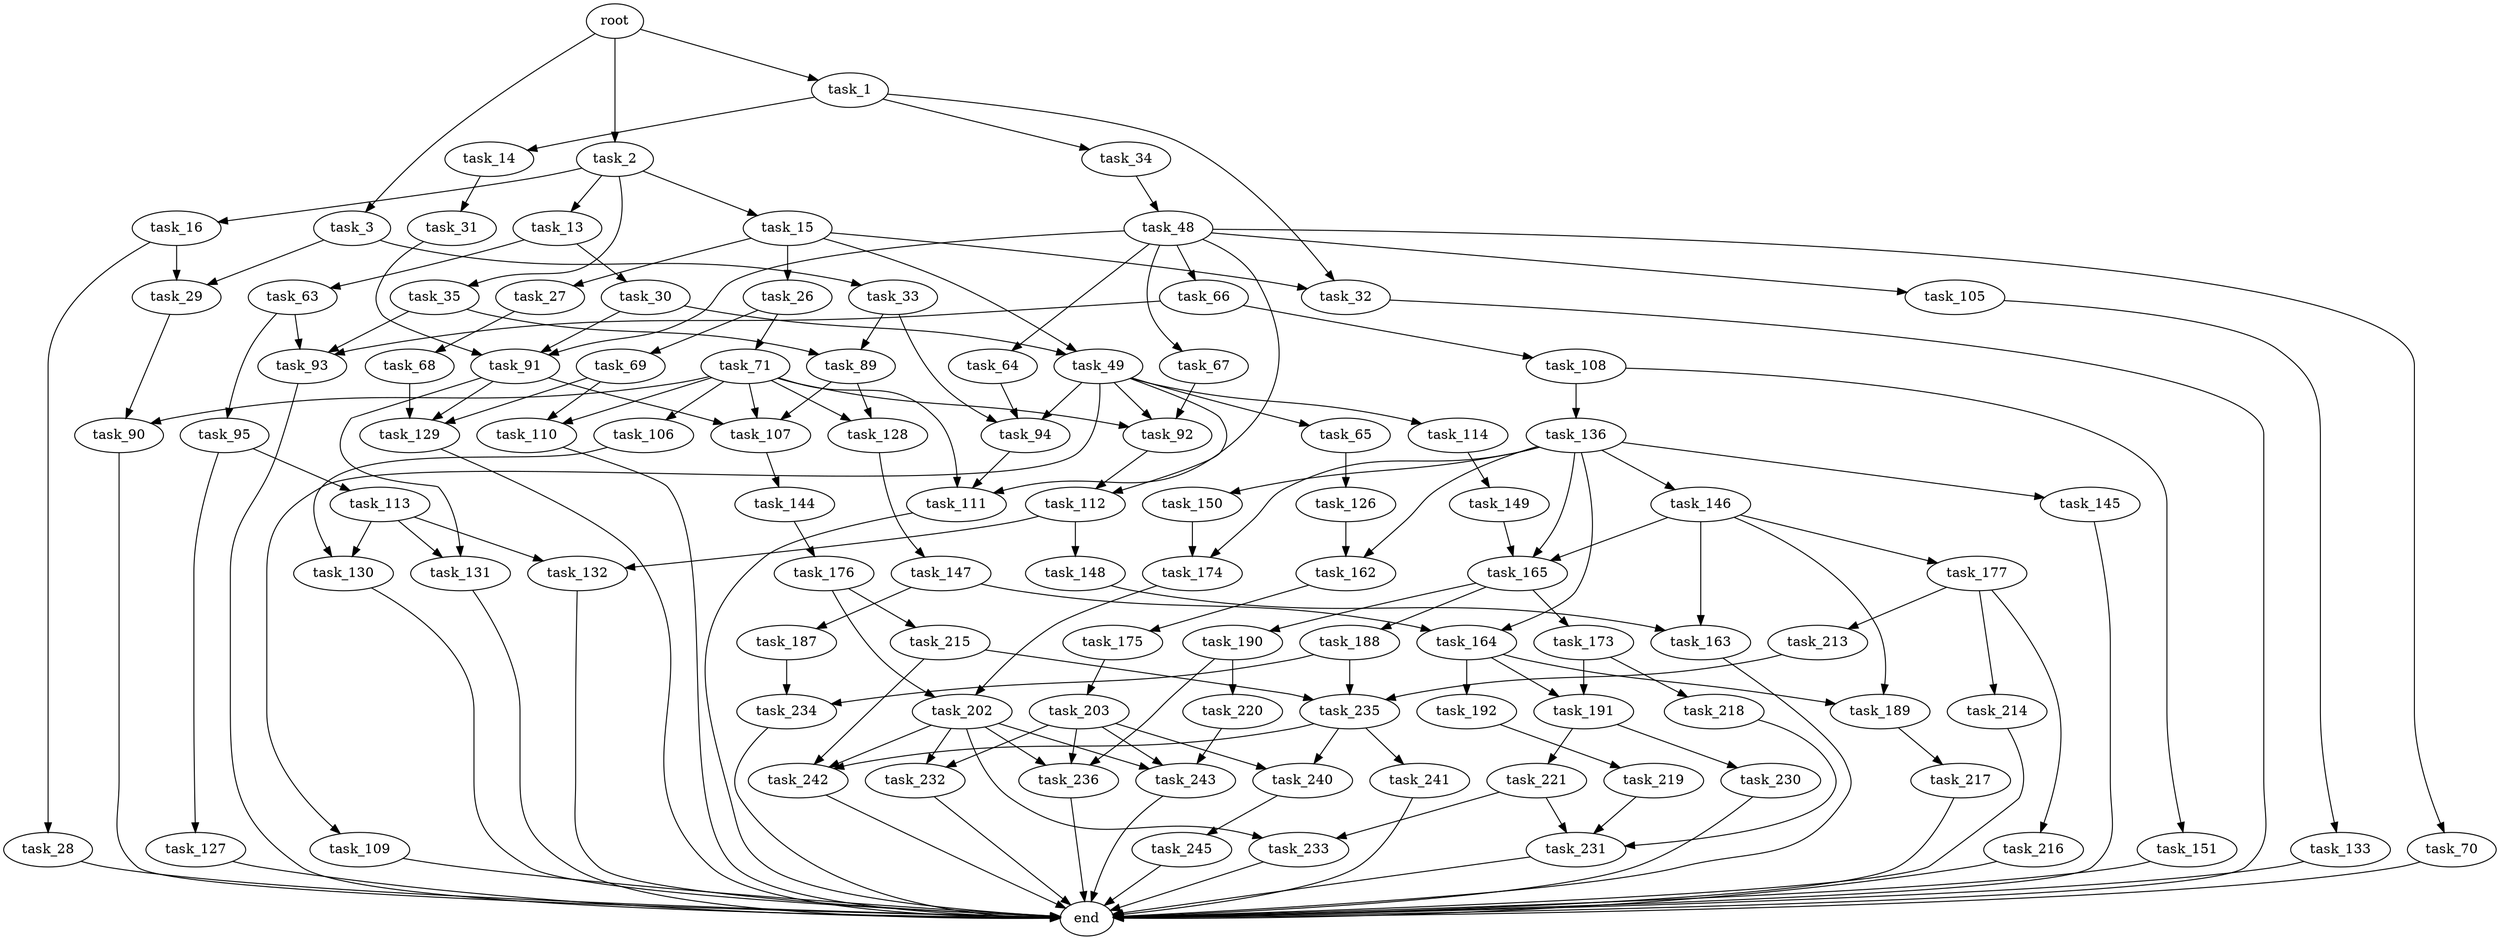 digraph G {
  root [size="0.000000"];
  task_1 [size="40298560077.000000"];
  task_2 [size="8715309661.000000"];
  task_3 [size="782757789696.000000"];
  task_14 [size="134217728000.000000"];
  task_32 [size="508148354440.000000"];
  task_34 [size="642832113640.000000"];
  task_13 [size="231928233984.000000"];
  task_15 [size="231928233984.000000"];
  task_16 [size="8178824178.000000"];
  task_35 [size="1827291012.000000"];
  task_29 [size="782757789696.000000"];
  task_33 [size="3018375260.000000"];
  task_30 [size="51008964788.000000"];
  task_63 [size="98219702304.000000"];
  task_31 [size="550134571785.000000"];
  task_26 [size="291247358881.000000"];
  task_27 [size="28991029248.000000"];
  task_49 [size="1073741824000.000000"];
  task_28 [size="317504213312.000000"];
  task_69 [size="41260055775.000000"];
  task_71 [size="375192127432.000000"];
  task_68 [size="151643220490.000000"];
  end [size="0.000000"];
  task_90 [size="11970588984.000000"];
  task_91 [size="549755813888.000000"];
  task_89 [size="68719476736.000000"];
  task_94 [size="212561144714.000000"];
  task_48 [size="26221231180.000000"];
  task_93 [size="1073741824000.000000"];
  task_64 [size="517365072099.000000"];
  task_66 [size="351695633766.000000"];
  task_67 [size="599396374157.000000"];
  task_70 [size="18760440069.000000"];
  task_105 [size="23648123281.000000"];
  task_111 [size="68719476736.000000"];
  task_65 [size="368293445632.000000"];
  task_92 [size="134217728000.000000"];
  task_109 [size="56170510140.000000"];
  task_112 [size="534803307991.000000"];
  task_114 [size="13150274119.000000"];
  task_95 [size="134217728000.000000"];
  task_126 [size="231928233984.000000"];
  task_108 [size="28991029248.000000"];
  task_129 [size="941621143404.000000"];
  task_110 [size="3242095202.000000"];
  task_106 [size="1073741824000.000000"];
  task_107 [size="9017515086.000000"];
  task_128 [size="178110815794.000000"];
  task_131 [size="26766418628.000000"];
  task_113 [size="782757789696.000000"];
  task_127 [size="2746906124.000000"];
  task_133 [size="368293445632.000000"];
  task_130 [size="782757789696.000000"];
  task_144 [size="95518794403.000000"];
  task_136 [size="1301137720367.000000"];
  task_151 [size="332794647964.000000"];
  task_132 [size="353231469604.000000"];
  task_148 [size="8589934592.000000"];
  task_149 [size="11477924250.000000"];
  task_162 [size="17931525419.000000"];
  task_147 [size="303349253326.000000"];
  task_145 [size="16003542818.000000"];
  task_146 [size="358799630341.000000"];
  task_150 [size="11945616804.000000"];
  task_164 [size="1281646667.000000"];
  task_165 [size="28991029248.000000"];
  task_174 [size="506919768.000000"];
  task_176 [size="549755813888.000000"];
  task_163 [size="8589934592.000000"];
  task_177 [size="1480434472.000000"];
  task_189 [size="379071301226.000000"];
  task_187 [size="7736633076.000000"];
  task_175 [size="120225934210.000000"];
  task_191 [size="368293445632.000000"];
  task_192 [size="4084794991.000000"];
  task_173 [size="8589934592.000000"];
  task_188 [size="3633971456.000000"];
  task_190 [size="11420376146.000000"];
  task_218 [size="873007816148.000000"];
  task_202 [size="6991900421.000000"];
  task_203 [size="782757789696.000000"];
  task_215 [size="950385020.000000"];
  task_213 [size="231928233984.000000"];
  task_214 [size="8367891242.000000"];
  task_216 [size="6230627169.000000"];
  task_234 [size="1356375168445.000000"];
  task_235 [size="782757789696.000000"];
  task_217 [size="54157546579.000000"];
  task_220 [size="549755813888.000000"];
  task_236 [size="9366082656.000000"];
  task_221 [size="239556932628.000000"];
  task_230 [size="165070815146.000000"];
  task_219 [size="368293445632.000000"];
  task_232 [size="42514897681.000000"];
  task_233 [size="79433290800.000000"];
  task_242 [size="231928233984.000000"];
  task_243 [size="521793965160.000000"];
  task_240 [size="1073741824000.000000"];
  task_231 [size="6293043795.000000"];
  task_241 [size="648913467488.000000"];
  task_245 [size="368293445632.000000"];

  root -> task_1 [size="1.000000"];
  root -> task_2 [size="1.000000"];
  root -> task_3 [size="1.000000"];
  task_1 -> task_14 [size="679477248.000000"];
  task_1 -> task_32 [size="679477248.000000"];
  task_1 -> task_34 [size="679477248.000000"];
  task_2 -> task_13 [size="679477248.000000"];
  task_2 -> task_15 [size="679477248.000000"];
  task_2 -> task_16 [size="679477248.000000"];
  task_2 -> task_35 [size="679477248.000000"];
  task_3 -> task_29 [size="679477248.000000"];
  task_3 -> task_33 [size="679477248.000000"];
  task_14 -> task_31 [size="209715200.000000"];
  task_32 -> end [size="1.000000"];
  task_34 -> task_48 [size="838860800.000000"];
  task_13 -> task_30 [size="301989888.000000"];
  task_13 -> task_63 [size="301989888.000000"];
  task_15 -> task_26 [size="301989888.000000"];
  task_15 -> task_27 [size="301989888.000000"];
  task_15 -> task_32 [size="301989888.000000"];
  task_15 -> task_49 [size="301989888.000000"];
  task_16 -> task_28 [size="838860800.000000"];
  task_16 -> task_29 [size="838860800.000000"];
  task_35 -> task_89 [size="134217728.000000"];
  task_35 -> task_93 [size="134217728.000000"];
  task_29 -> task_90 [size="679477248.000000"];
  task_33 -> task_89 [size="75497472.000000"];
  task_33 -> task_94 [size="75497472.000000"];
  task_30 -> task_49 [size="838860800.000000"];
  task_30 -> task_91 [size="838860800.000000"];
  task_63 -> task_93 [size="134217728.000000"];
  task_63 -> task_95 [size="134217728.000000"];
  task_31 -> task_91 [size="679477248.000000"];
  task_26 -> task_69 [size="301989888.000000"];
  task_26 -> task_71 [size="301989888.000000"];
  task_27 -> task_68 [size="75497472.000000"];
  task_49 -> task_65 [size="838860800.000000"];
  task_49 -> task_92 [size="838860800.000000"];
  task_49 -> task_94 [size="838860800.000000"];
  task_49 -> task_109 [size="838860800.000000"];
  task_49 -> task_112 [size="838860800.000000"];
  task_49 -> task_114 [size="838860800.000000"];
  task_28 -> end [size="1.000000"];
  task_69 -> task_110 [size="838860800.000000"];
  task_69 -> task_129 [size="838860800.000000"];
  task_71 -> task_90 [size="411041792.000000"];
  task_71 -> task_92 [size="411041792.000000"];
  task_71 -> task_106 [size="411041792.000000"];
  task_71 -> task_107 [size="411041792.000000"];
  task_71 -> task_110 [size="411041792.000000"];
  task_71 -> task_111 [size="411041792.000000"];
  task_71 -> task_128 [size="411041792.000000"];
  task_68 -> task_129 [size="411041792.000000"];
  task_90 -> end [size="1.000000"];
  task_91 -> task_107 [size="536870912.000000"];
  task_91 -> task_129 [size="536870912.000000"];
  task_91 -> task_131 [size="536870912.000000"];
  task_89 -> task_107 [size="134217728.000000"];
  task_89 -> task_128 [size="134217728.000000"];
  task_94 -> task_111 [size="411041792.000000"];
  task_48 -> task_64 [size="411041792.000000"];
  task_48 -> task_66 [size="411041792.000000"];
  task_48 -> task_67 [size="411041792.000000"];
  task_48 -> task_70 [size="411041792.000000"];
  task_48 -> task_91 [size="411041792.000000"];
  task_48 -> task_105 [size="411041792.000000"];
  task_48 -> task_111 [size="411041792.000000"];
  task_93 -> end [size="1.000000"];
  task_64 -> task_94 [size="411041792.000000"];
  task_66 -> task_93 [size="411041792.000000"];
  task_66 -> task_108 [size="411041792.000000"];
  task_67 -> task_92 [size="411041792.000000"];
  task_70 -> end [size="1.000000"];
  task_105 -> task_133 [size="838860800.000000"];
  task_111 -> end [size="1.000000"];
  task_65 -> task_126 [size="411041792.000000"];
  task_92 -> task_112 [size="209715200.000000"];
  task_109 -> end [size="1.000000"];
  task_112 -> task_132 [size="838860800.000000"];
  task_112 -> task_148 [size="838860800.000000"];
  task_114 -> task_149 [size="838860800.000000"];
  task_95 -> task_113 [size="209715200.000000"];
  task_95 -> task_127 [size="209715200.000000"];
  task_126 -> task_162 [size="301989888.000000"];
  task_108 -> task_136 [size="75497472.000000"];
  task_108 -> task_151 [size="75497472.000000"];
  task_129 -> end [size="1.000000"];
  task_110 -> end [size="1.000000"];
  task_106 -> task_130 [size="838860800.000000"];
  task_107 -> task_144 [size="209715200.000000"];
  task_128 -> task_147 [size="209715200.000000"];
  task_131 -> end [size="1.000000"];
  task_113 -> task_130 [size="679477248.000000"];
  task_113 -> task_131 [size="679477248.000000"];
  task_113 -> task_132 [size="679477248.000000"];
  task_127 -> end [size="1.000000"];
  task_133 -> end [size="1.000000"];
  task_130 -> end [size="1.000000"];
  task_144 -> task_176 [size="75497472.000000"];
  task_136 -> task_145 [size="838860800.000000"];
  task_136 -> task_146 [size="838860800.000000"];
  task_136 -> task_150 [size="838860800.000000"];
  task_136 -> task_162 [size="838860800.000000"];
  task_136 -> task_164 [size="838860800.000000"];
  task_136 -> task_165 [size="838860800.000000"];
  task_136 -> task_174 [size="838860800.000000"];
  task_151 -> end [size="1.000000"];
  task_132 -> end [size="1.000000"];
  task_148 -> task_163 [size="33554432.000000"];
  task_149 -> task_165 [size="209715200.000000"];
  task_162 -> task_175 [size="838860800.000000"];
  task_147 -> task_164 [size="209715200.000000"];
  task_147 -> task_187 [size="209715200.000000"];
  task_145 -> end [size="1.000000"];
  task_146 -> task_163 [size="301989888.000000"];
  task_146 -> task_165 [size="301989888.000000"];
  task_146 -> task_177 [size="301989888.000000"];
  task_146 -> task_189 [size="301989888.000000"];
  task_150 -> task_174 [size="33554432.000000"];
  task_164 -> task_189 [size="33554432.000000"];
  task_164 -> task_191 [size="33554432.000000"];
  task_164 -> task_192 [size="33554432.000000"];
  task_165 -> task_173 [size="75497472.000000"];
  task_165 -> task_188 [size="75497472.000000"];
  task_165 -> task_190 [size="75497472.000000"];
  task_174 -> task_202 [size="33554432.000000"];
  task_176 -> task_202 [size="536870912.000000"];
  task_176 -> task_215 [size="536870912.000000"];
  task_163 -> end [size="1.000000"];
  task_177 -> task_213 [size="33554432.000000"];
  task_177 -> task_214 [size="33554432.000000"];
  task_177 -> task_216 [size="33554432.000000"];
  task_189 -> task_217 [size="679477248.000000"];
  task_187 -> task_234 [size="536870912.000000"];
  task_175 -> task_203 [size="209715200.000000"];
  task_191 -> task_221 [size="411041792.000000"];
  task_191 -> task_230 [size="411041792.000000"];
  task_192 -> task_219 [size="75497472.000000"];
  task_173 -> task_191 [size="33554432.000000"];
  task_173 -> task_218 [size="33554432.000000"];
  task_188 -> task_234 [size="75497472.000000"];
  task_188 -> task_235 [size="75497472.000000"];
  task_190 -> task_220 [size="536870912.000000"];
  task_190 -> task_236 [size="536870912.000000"];
  task_218 -> task_231 [size="536870912.000000"];
  task_202 -> task_232 [size="33554432.000000"];
  task_202 -> task_233 [size="33554432.000000"];
  task_202 -> task_236 [size="33554432.000000"];
  task_202 -> task_242 [size="33554432.000000"];
  task_202 -> task_243 [size="33554432.000000"];
  task_203 -> task_232 [size="679477248.000000"];
  task_203 -> task_236 [size="679477248.000000"];
  task_203 -> task_240 [size="679477248.000000"];
  task_203 -> task_243 [size="679477248.000000"];
  task_215 -> task_235 [size="75497472.000000"];
  task_215 -> task_242 [size="75497472.000000"];
  task_213 -> task_235 [size="301989888.000000"];
  task_214 -> end [size="1.000000"];
  task_216 -> end [size="1.000000"];
  task_234 -> end [size="1.000000"];
  task_235 -> task_240 [size="679477248.000000"];
  task_235 -> task_241 [size="679477248.000000"];
  task_235 -> task_242 [size="679477248.000000"];
  task_217 -> end [size="1.000000"];
  task_220 -> task_243 [size="536870912.000000"];
  task_236 -> end [size="1.000000"];
  task_221 -> task_231 [size="536870912.000000"];
  task_221 -> task_233 [size="536870912.000000"];
  task_230 -> end [size="1.000000"];
  task_219 -> task_231 [size="411041792.000000"];
  task_232 -> end [size="1.000000"];
  task_233 -> end [size="1.000000"];
  task_242 -> end [size="1.000000"];
  task_243 -> end [size="1.000000"];
  task_240 -> task_245 [size="838860800.000000"];
  task_231 -> end [size="1.000000"];
  task_241 -> end [size="1.000000"];
  task_245 -> end [size="1.000000"];
}
